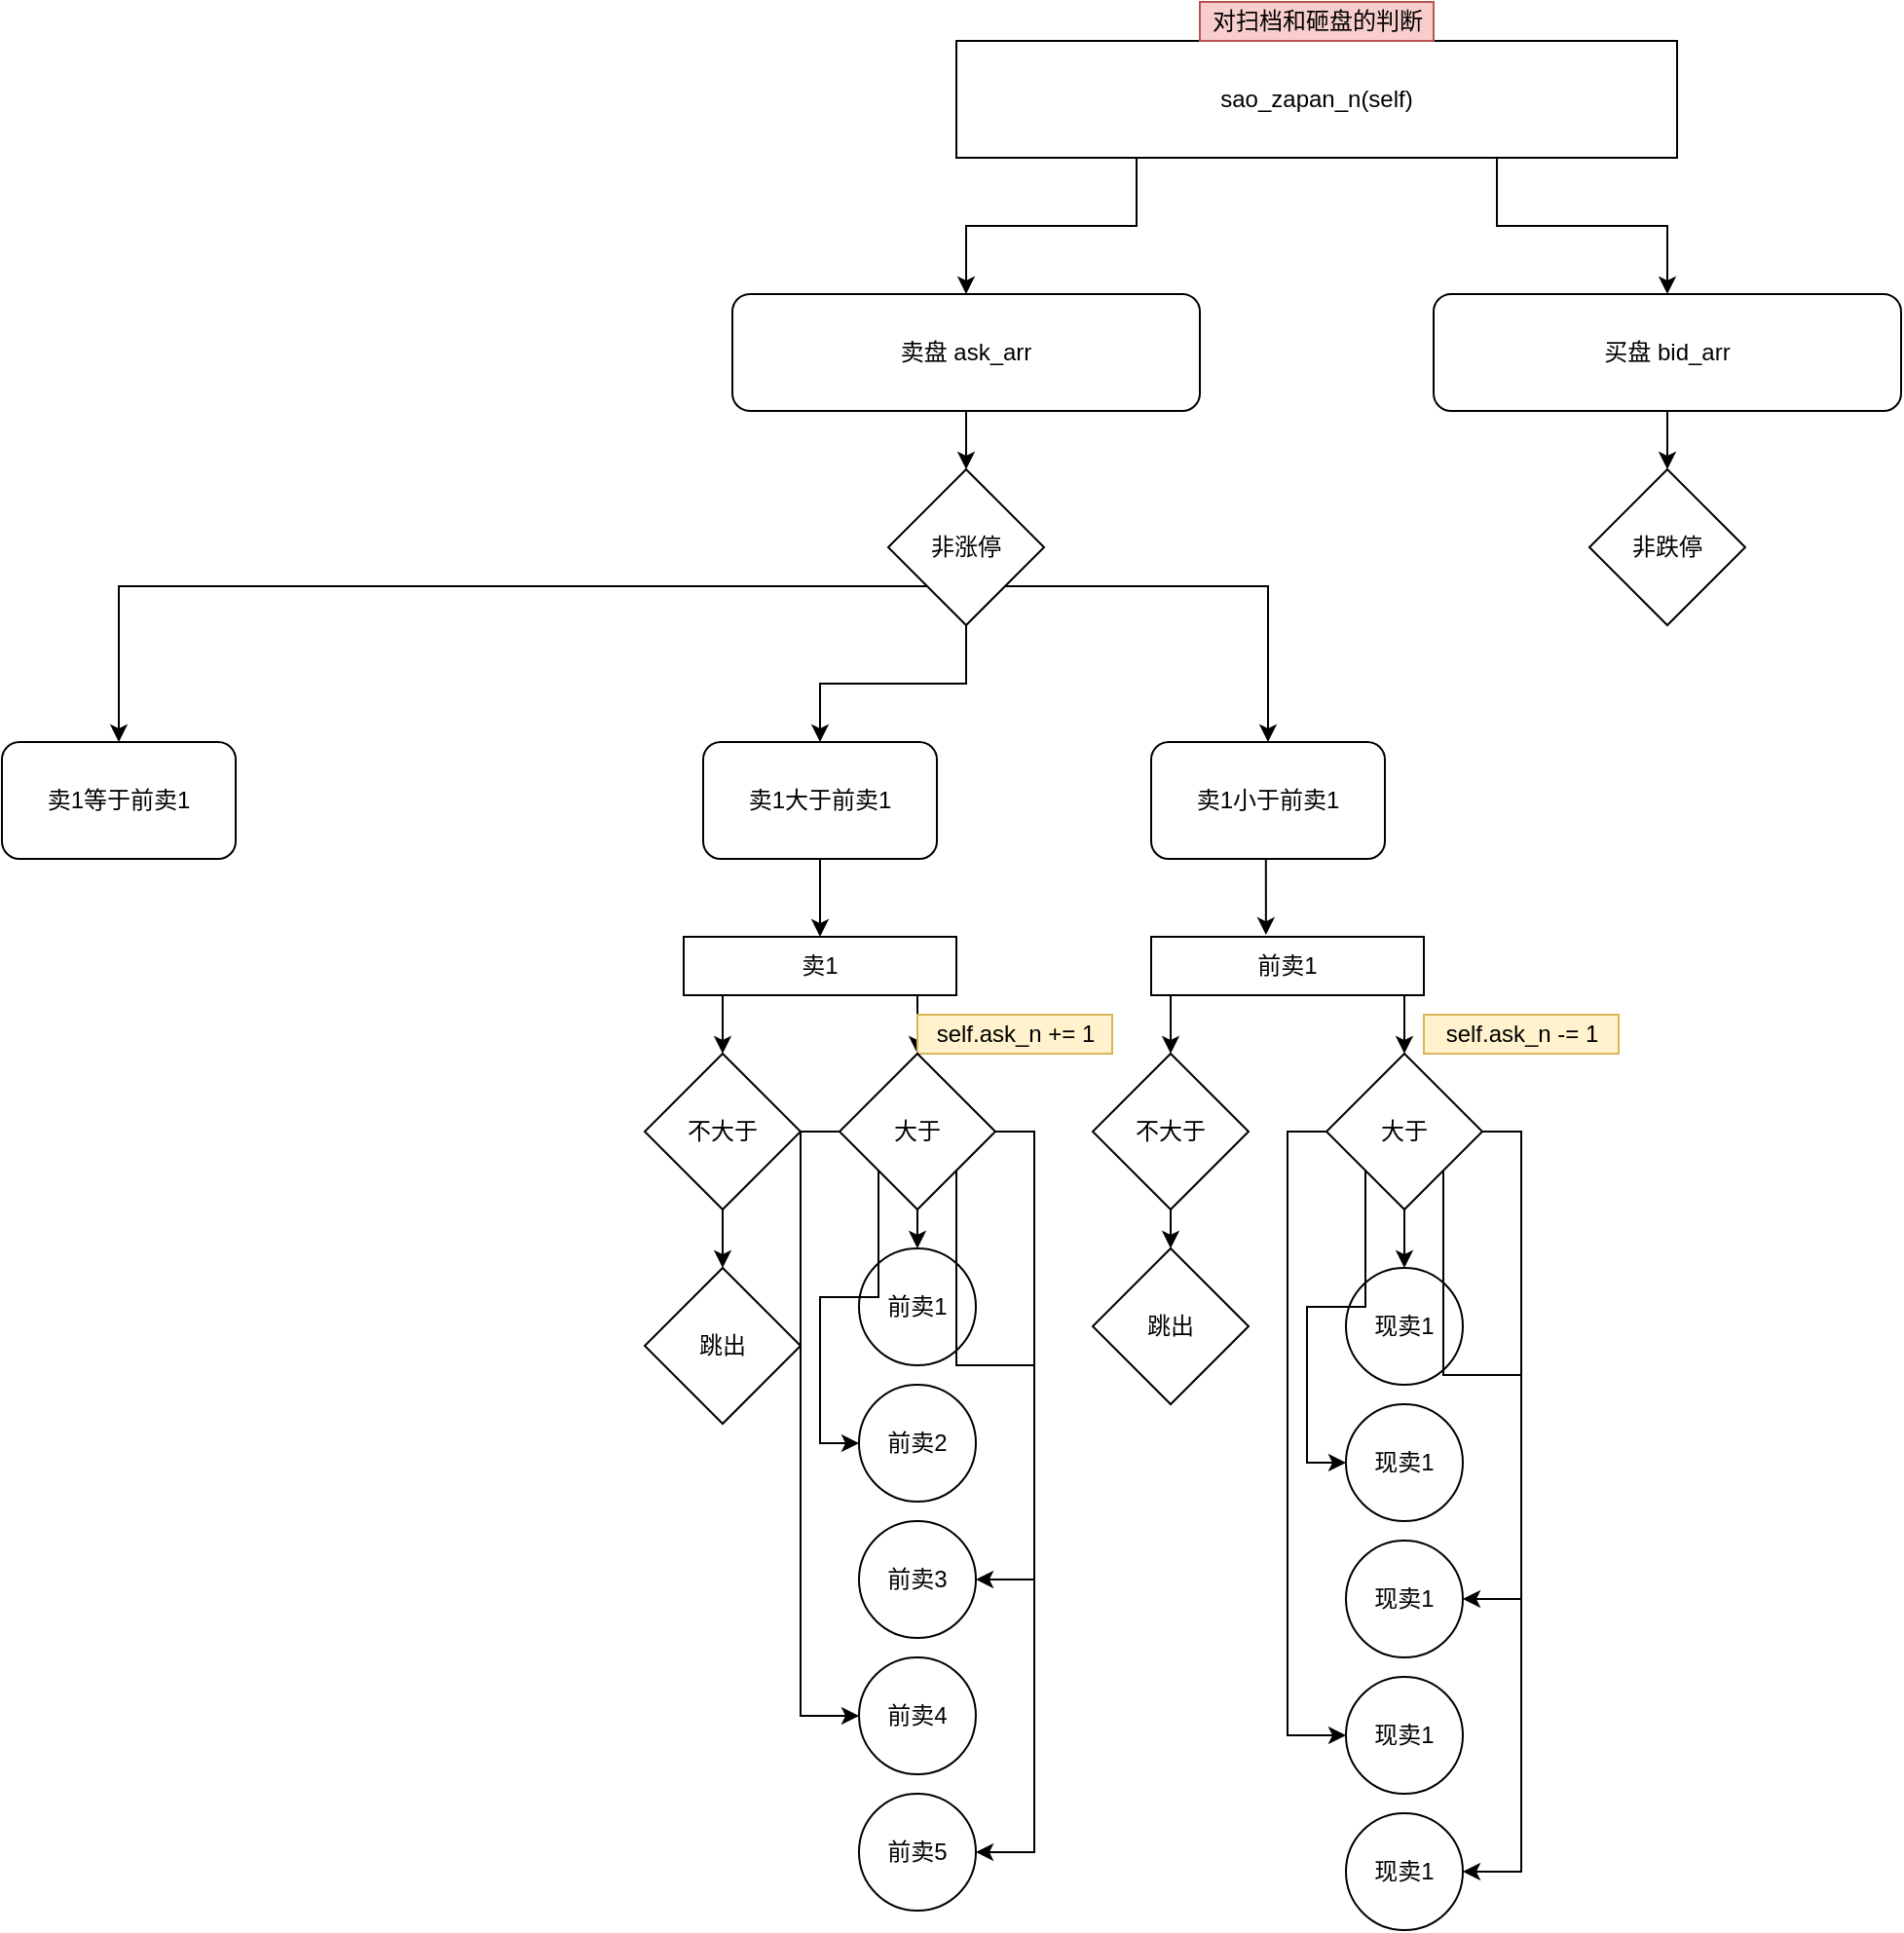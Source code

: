 <mxfile version="12.5.8" type="github">
  <diagram id="K2NmaErrW_r6HKvZp8Xs" name="Page-1">
    <mxGraphModel dx="1415" dy="830" grid="1" gridSize="10" guides="1" tooltips="1" connect="1" arrows="1" fold="1" page="1" pageScale="1" pageWidth="1920" pageHeight="1200" math="0" shadow="0">
      <root>
        <mxCell id="0"/>
        <mxCell id="1" parent="0"/>
        <mxCell id="ygMs4KsOhSDwuWLERgCy-5" style="edgeStyle=orthogonalEdgeStyle;rounded=0;orthogonalLoop=1;jettySize=auto;html=1;exitX=0.25;exitY=1;exitDx=0;exitDy=0;entryX=0.5;entryY=0;entryDx=0;entryDy=0;" edge="1" parent="1" source="ygMs4KsOhSDwuWLERgCy-1" target="ygMs4KsOhSDwuWLERgCy-3">
          <mxGeometry relative="1" as="geometry"/>
        </mxCell>
        <mxCell id="ygMs4KsOhSDwuWLERgCy-6" style="edgeStyle=orthogonalEdgeStyle;rounded=0;orthogonalLoop=1;jettySize=auto;html=1;exitX=0.75;exitY=1;exitDx=0;exitDy=0;entryX=0.5;entryY=0;entryDx=0;entryDy=0;" edge="1" parent="1" source="ygMs4KsOhSDwuWLERgCy-1" target="ygMs4KsOhSDwuWLERgCy-4">
          <mxGeometry relative="1" as="geometry"/>
        </mxCell>
        <mxCell id="ygMs4KsOhSDwuWLERgCy-1" value="sao_zapan_n(self)" style="rounded=0;whiteSpace=wrap;html=1;" vertex="1" parent="1">
          <mxGeometry x="720" y="80" width="370" height="60" as="geometry"/>
        </mxCell>
        <mxCell id="ygMs4KsOhSDwuWLERgCy-2" value="&lt;div&gt;对扫档和砸盘的判断&lt;/div&gt;" style="text;html=1;align=center;verticalAlign=middle;resizable=0;points=[];autosize=1;fillColor=#f8cecc;strokeColor=#b85450;" vertex="1" parent="1">
          <mxGeometry x="845" y="60" width="120" height="20" as="geometry"/>
        </mxCell>
        <mxCell id="ygMs4KsOhSDwuWLERgCy-8" style="edgeStyle=orthogonalEdgeStyle;rounded=0;orthogonalLoop=1;jettySize=auto;html=1;exitX=0.5;exitY=1;exitDx=0;exitDy=0;entryX=0.5;entryY=0;entryDx=0;entryDy=0;" edge="1" parent="1" source="ygMs4KsOhSDwuWLERgCy-3" target="ygMs4KsOhSDwuWLERgCy-7">
          <mxGeometry relative="1" as="geometry"/>
        </mxCell>
        <mxCell id="ygMs4KsOhSDwuWLERgCy-3" value="卖盘 ask_arr" style="rounded=1;whiteSpace=wrap;html=1;" vertex="1" parent="1">
          <mxGeometry x="605" y="210" width="240" height="60" as="geometry"/>
        </mxCell>
        <mxCell id="ygMs4KsOhSDwuWLERgCy-10" style="edgeStyle=orthogonalEdgeStyle;rounded=0;orthogonalLoop=1;jettySize=auto;html=1;exitX=0.5;exitY=1;exitDx=0;exitDy=0;entryX=0.5;entryY=0;entryDx=0;entryDy=0;" edge="1" parent="1" source="ygMs4KsOhSDwuWLERgCy-4" target="ygMs4KsOhSDwuWLERgCy-9">
          <mxGeometry relative="1" as="geometry"/>
        </mxCell>
        <mxCell id="ygMs4KsOhSDwuWLERgCy-4" value="买盘 bid_arr" style="rounded=1;whiteSpace=wrap;html=1;" vertex="1" parent="1">
          <mxGeometry x="965" y="210" width="240" height="60" as="geometry"/>
        </mxCell>
        <mxCell id="ygMs4KsOhSDwuWLERgCy-14" style="edgeStyle=orthogonalEdgeStyle;rounded=0;orthogonalLoop=1;jettySize=auto;html=1;exitX=0;exitY=1;exitDx=0;exitDy=0;entryX=0.5;entryY=0;entryDx=0;entryDy=0;" edge="1" parent="1" source="ygMs4KsOhSDwuWLERgCy-7" target="ygMs4KsOhSDwuWLERgCy-11">
          <mxGeometry relative="1" as="geometry"/>
        </mxCell>
        <mxCell id="ygMs4KsOhSDwuWLERgCy-15" style="edgeStyle=orthogonalEdgeStyle;rounded=0;orthogonalLoop=1;jettySize=auto;html=1;exitX=0.5;exitY=1;exitDx=0;exitDy=0;entryX=0.5;entryY=0;entryDx=0;entryDy=0;" edge="1" parent="1" source="ygMs4KsOhSDwuWLERgCy-7" target="ygMs4KsOhSDwuWLERgCy-12">
          <mxGeometry relative="1" as="geometry"/>
        </mxCell>
        <mxCell id="ygMs4KsOhSDwuWLERgCy-16" style="edgeStyle=orthogonalEdgeStyle;rounded=0;orthogonalLoop=1;jettySize=auto;html=1;exitX=1;exitY=1;exitDx=0;exitDy=0;entryX=0.5;entryY=0;entryDx=0;entryDy=0;" edge="1" parent="1" source="ygMs4KsOhSDwuWLERgCy-7" target="ygMs4KsOhSDwuWLERgCy-13">
          <mxGeometry relative="1" as="geometry"/>
        </mxCell>
        <mxCell id="ygMs4KsOhSDwuWLERgCy-7" value="非涨停" style="rhombus;whiteSpace=wrap;html=1;" vertex="1" parent="1">
          <mxGeometry x="685" y="300" width="80" height="80" as="geometry"/>
        </mxCell>
        <mxCell id="ygMs4KsOhSDwuWLERgCy-9" value="非跌停" style="rhombus;whiteSpace=wrap;html=1;" vertex="1" parent="1">
          <mxGeometry x="1045" y="300" width="80" height="80" as="geometry"/>
        </mxCell>
        <mxCell id="ygMs4KsOhSDwuWLERgCy-11" value="卖1等于前卖1" style="rounded=1;whiteSpace=wrap;html=1;" vertex="1" parent="1">
          <mxGeometry x="230" y="440" width="120" height="60" as="geometry"/>
        </mxCell>
        <mxCell id="ygMs4KsOhSDwuWLERgCy-21" style="edgeStyle=orthogonalEdgeStyle;rounded=0;orthogonalLoop=1;jettySize=auto;html=1;exitX=0.25;exitY=1;exitDx=0;exitDy=0;entryX=0.5;entryY=0;entryDx=0;entryDy=0;" edge="1" parent="1" source="ygMs4KsOhSDwuWLERgCy-12" target="ygMs4KsOhSDwuWLERgCy-20">
          <mxGeometry relative="1" as="geometry">
            <Array as="points">
              <mxPoint x="650" y="500"/>
            </Array>
          </mxGeometry>
        </mxCell>
        <mxCell id="ygMs4KsOhSDwuWLERgCy-12" value="卖1大于前卖1" style="rounded=1;whiteSpace=wrap;html=1;" vertex="1" parent="1">
          <mxGeometry x="590" y="440" width="120" height="60" as="geometry"/>
        </mxCell>
        <mxCell id="ygMs4KsOhSDwuWLERgCy-50" style="edgeStyle=orthogonalEdgeStyle;rounded=0;orthogonalLoop=1;jettySize=auto;html=1;exitX=0.5;exitY=1;exitDx=0;exitDy=0;entryX=0.421;entryY=-0.033;entryDx=0;entryDy=0;entryPerimeter=0;" edge="1" parent="1" source="ygMs4KsOhSDwuWLERgCy-13" target="ygMs4KsOhSDwuWLERgCy-45">
          <mxGeometry relative="1" as="geometry"/>
        </mxCell>
        <mxCell id="ygMs4KsOhSDwuWLERgCy-13" value="卖1小于前卖1" style="rounded=1;whiteSpace=wrap;html=1;" vertex="1" parent="1">
          <mxGeometry x="820" y="440" width="120" height="60" as="geometry"/>
        </mxCell>
        <mxCell id="ygMs4KsOhSDwuWLERgCy-19" value="&lt;div&gt;前卖1&lt;/div&gt;" style="ellipse;whiteSpace=wrap;html=1;aspect=fixed;" vertex="1" parent="1">
          <mxGeometry x="670" y="700" width="60" height="60" as="geometry"/>
        </mxCell>
        <mxCell id="ygMs4KsOhSDwuWLERgCy-36" style="edgeStyle=orthogonalEdgeStyle;rounded=0;orthogonalLoop=1;jettySize=auto;html=1;exitX=0.25;exitY=1;exitDx=0;exitDy=0;entryX=0.5;entryY=0;entryDx=0;entryDy=0;" edge="1" parent="1" source="ygMs4KsOhSDwuWLERgCy-20" target="ygMs4KsOhSDwuWLERgCy-32">
          <mxGeometry relative="1" as="geometry"/>
        </mxCell>
        <mxCell id="ygMs4KsOhSDwuWLERgCy-37" style="edgeStyle=orthogonalEdgeStyle;rounded=0;orthogonalLoop=1;jettySize=auto;html=1;exitX=0.75;exitY=1;exitDx=0;exitDy=0;entryX=0.5;entryY=0;entryDx=0;entryDy=0;" edge="1" parent="1" source="ygMs4KsOhSDwuWLERgCy-20" target="ygMs4KsOhSDwuWLERgCy-34">
          <mxGeometry relative="1" as="geometry"/>
        </mxCell>
        <mxCell id="ygMs4KsOhSDwuWLERgCy-20" value="&lt;div&gt;卖1&lt;/div&gt;" style="rounded=0;whiteSpace=wrap;html=1;" vertex="1" parent="1">
          <mxGeometry x="580" y="540" width="140" height="30" as="geometry"/>
        </mxCell>
        <mxCell id="ygMs4KsOhSDwuWLERgCy-22" value="&lt;div&gt;前卖3&lt;/div&gt;" style="ellipse;whiteSpace=wrap;html=1;aspect=fixed;" vertex="1" parent="1">
          <mxGeometry x="670" y="840" width="60" height="60" as="geometry"/>
        </mxCell>
        <mxCell id="ygMs4KsOhSDwuWLERgCy-23" value="&lt;div&gt;前卖2&lt;/div&gt;" style="ellipse;whiteSpace=wrap;html=1;aspect=fixed;" vertex="1" parent="1">
          <mxGeometry x="670" y="770" width="60" height="60" as="geometry"/>
        </mxCell>
        <mxCell id="ygMs4KsOhSDwuWLERgCy-24" value="&lt;div&gt;前卖4&lt;/div&gt;" style="ellipse;whiteSpace=wrap;html=1;aspect=fixed;" vertex="1" parent="1">
          <mxGeometry x="670" y="910" width="60" height="60" as="geometry"/>
        </mxCell>
        <mxCell id="ygMs4KsOhSDwuWLERgCy-25" value="&lt;div&gt;前卖5&lt;/div&gt;" style="ellipse;whiteSpace=wrap;html=1;aspect=fixed;" vertex="1" parent="1">
          <mxGeometry x="670" y="980" width="60" height="60" as="geometry"/>
        </mxCell>
        <mxCell id="ygMs4KsOhSDwuWLERgCy-27" value="self.ask_n += 1" style="text;html=1;align=center;verticalAlign=middle;resizable=0;points=[];autosize=1;fillColor=#fff2cc;strokeColor=#d6b656;" vertex="1" parent="1">
          <mxGeometry x="700" y="580" width="100" height="20" as="geometry"/>
        </mxCell>
        <mxCell id="ygMs4KsOhSDwuWLERgCy-39" style="edgeStyle=orthogonalEdgeStyle;rounded=0;orthogonalLoop=1;jettySize=auto;html=1;exitX=0.5;exitY=1;exitDx=0;exitDy=0;entryX=0.5;entryY=0;entryDx=0;entryDy=0;" edge="1" parent="1" source="ygMs4KsOhSDwuWLERgCy-32" target="ygMs4KsOhSDwuWLERgCy-38">
          <mxGeometry relative="1" as="geometry"/>
        </mxCell>
        <mxCell id="ygMs4KsOhSDwuWLERgCy-32" value="&lt;div&gt;不大于&lt;/div&gt;" style="rhombus;whiteSpace=wrap;html=1;" vertex="1" parent="1">
          <mxGeometry x="560" y="600" width="80" height="80" as="geometry"/>
        </mxCell>
        <mxCell id="ygMs4KsOhSDwuWLERgCy-40" style="edgeStyle=orthogonalEdgeStyle;rounded=0;orthogonalLoop=1;jettySize=auto;html=1;exitX=0.5;exitY=1;exitDx=0;exitDy=0;entryX=0.5;entryY=0;entryDx=0;entryDy=0;" edge="1" parent="1" source="ygMs4KsOhSDwuWLERgCy-34" target="ygMs4KsOhSDwuWLERgCy-19">
          <mxGeometry relative="1" as="geometry"/>
        </mxCell>
        <mxCell id="ygMs4KsOhSDwuWLERgCy-41" style="edgeStyle=orthogonalEdgeStyle;rounded=0;orthogonalLoop=1;jettySize=auto;html=1;exitX=0;exitY=1;exitDx=0;exitDy=0;entryX=0;entryY=0.5;entryDx=0;entryDy=0;" edge="1" parent="1" source="ygMs4KsOhSDwuWLERgCy-34" target="ygMs4KsOhSDwuWLERgCy-23">
          <mxGeometry relative="1" as="geometry"/>
        </mxCell>
        <mxCell id="ygMs4KsOhSDwuWLERgCy-42" style="edgeStyle=orthogonalEdgeStyle;rounded=0;orthogonalLoop=1;jettySize=auto;html=1;exitX=1;exitY=1;exitDx=0;exitDy=0;entryX=1;entryY=0.5;entryDx=0;entryDy=0;" edge="1" parent="1" source="ygMs4KsOhSDwuWLERgCy-34" target="ygMs4KsOhSDwuWLERgCy-22">
          <mxGeometry relative="1" as="geometry"/>
        </mxCell>
        <mxCell id="ygMs4KsOhSDwuWLERgCy-43" style="edgeStyle=orthogonalEdgeStyle;rounded=0;orthogonalLoop=1;jettySize=auto;html=1;exitX=0;exitY=0.5;exitDx=0;exitDy=0;entryX=0;entryY=0.5;entryDx=0;entryDy=0;" edge="1" parent="1" source="ygMs4KsOhSDwuWLERgCy-34" target="ygMs4KsOhSDwuWLERgCy-24">
          <mxGeometry relative="1" as="geometry"/>
        </mxCell>
        <mxCell id="ygMs4KsOhSDwuWLERgCy-44" style="edgeStyle=orthogonalEdgeStyle;rounded=0;orthogonalLoop=1;jettySize=auto;html=1;exitX=1;exitY=0.5;exitDx=0;exitDy=0;entryX=1;entryY=0.5;entryDx=0;entryDy=0;" edge="1" parent="1" source="ygMs4KsOhSDwuWLERgCy-34" target="ygMs4KsOhSDwuWLERgCy-25">
          <mxGeometry relative="1" as="geometry"/>
        </mxCell>
        <mxCell id="ygMs4KsOhSDwuWLERgCy-34" value="&lt;div&gt;大于&lt;/div&gt;" style="rhombus;whiteSpace=wrap;html=1;" vertex="1" parent="1">
          <mxGeometry x="660" y="600" width="80" height="80" as="geometry"/>
        </mxCell>
        <mxCell id="ygMs4KsOhSDwuWLERgCy-38" value="跳出" style="rhombus;whiteSpace=wrap;html=1;" vertex="1" parent="1">
          <mxGeometry x="560" y="710" width="80" height="80" as="geometry"/>
        </mxCell>
        <mxCell id="ygMs4KsOhSDwuWLERgCy-49" style="edgeStyle=orthogonalEdgeStyle;rounded=0;orthogonalLoop=1;jettySize=auto;html=1;exitX=0.25;exitY=1;exitDx=0;exitDy=0;entryX=0.5;entryY=0;entryDx=0;entryDy=0;" edge="1" parent="1" source="ygMs4KsOhSDwuWLERgCy-45" target="ygMs4KsOhSDwuWLERgCy-47">
          <mxGeometry relative="1" as="geometry"/>
        </mxCell>
        <mxCell id="ygMs4KsOhSDwuWLERgCy-54" style="edgeStyle=orthogonalEdgeStyle;rounded=0;orthogonalLoop=1;jettySize=auto;html=1;exitX=0.75;exitY=1;exitDx=0;exitDy=0;entryX=0.5;entryY=0;entryDx=0;entryDy=0;" edge="1" parent="1" source="ygMs4KsOhSDwuWLERgCy-45" target="ygMs4KsOhSDwuWLERgCy-52">
          <mxGeometry relative="1" as="geometry"/>
        </mxCell>
        <mxCell id="ygMs4KsOhSDwuWLERgCy-45" value="前卖1" style="rounded=0;whiteSpace=wrap;html=1;" vertex="1" parent="1">
          <mxGeometry x="820" y="540" width="140" height="30" as="geometry"/>
        </mxCell>
        <mxCell id="ygMs4KsOhSDwuWLERgCy-46" value="&lt;div&gt;现卖1&lt;/div&gt;" style="ellipse;whiteSpace=wrap;html=1;aspect=fixed;" vertex="1" parent="1">
          <mxGeometry x="920" y="710" width="60" height="60" as="geometry"/>
        </mxCell>
        <mxCell id="ygMs4KsOhSDwuWLERgCy-51" style="edgeStyle=orthogonalEdgeStyle;rounded=0;orthogonalLoop=1;jettySize=auto;html=1;exitX=0.5;exitY=1;exitDx=0;exitDy=0;entryX=0.5;entryY=0;entryDx=0;entryDy=0;" edge="1" parent="1" source="ygMs4KsOhSDwuWLERgCy-47" target="ygMs4KsOhSDwuWLERgCy-48">
          <mxGeometry relative="1" as="geometry"/>
        </mxCell>
        <mxCell id="ygMs4KsOhSDwuWLERgCy-47" value="&lt;div&gt;不大于&lt;/div&gt;" style="rhombus;whiteSpace=wrap;html=1;" vertex="1" parent="1">
          <mxGeometry x="790" y="600" width="80" height="80" as="geometry"/>
        </mxCell>
        <mxCell id="ygMs4KsOhSDwuWLERgCy-48" value="跳出" style="rhombus;whiteSpace=wrap;html=1;" vertex="1" parent="1">
          <mxGeometry x="790" y="700" width="80" height="80" as="geometry"/>
        </mxCell>
        <mxCell id="ygMs4KsOhSDwuWLERgCy-59" style="edgeStyle=orthogonalEdgeStyle;rounded=0;orthogonalLoop=1;jettySize=auto;html=1;exitX=0.5;exitY=1;exitDx=0;exitDy=0;entryX=0.5;entryY=0;entryDx=0;entryDy=0;" edge="1" parent="1" source="ygMs4KsOhSDwuWLERgCy-52" target="ygMs4KsOhSDwuWLERgCy-46">
          <mxGeometry relative="1" as="geometry"/>
        </mxCell>
        <mxCell id="ygMs4KsOhSDwuWLERgCy-60" style="edgeStyle=orthogonalEdgeStyle;rounded=0;orthogonalLoop=1;jettySize=auto;html=1;exitX=0;exitY=1;exitDx=0;exitDy=0;entryX=0;entryY=0.5;entryDx=0;entryDy=0;" edge="1" parent="1" source="ygMs4KsOhSDwuWLERgCy-52" target="ygMs4KsOhSDwuWLERgCy-55">
          <mxGeometry relative="1" as="geometry"/>
        </mxCell>
        <mxCell id="ygMs4KsOhSDwuWLERgCy-61" style="edgeStyle=orthogonalEdgeStyle;rounded=0;orthogonalLoop=1;jettySize=auto;html=1;exitX=1;exitY=1;exitDx=0;exitDy=0;entryX=1;entryY=0.5;entryDx=0;entryDy=0;" edge="1" parent="1" source="ygMs4KsOhSDwuWLERgCy-52" target="ygMs4KsOhSDwuWLERgCy-56">
          <mxGeometry relative="1" as="geometry"/>
        </mxCell>
        <mxCell id="ygMs4KsOhSDwuWLERgCy-62" style="edgeStyle=orthogonalEdgeStyle;rounded=0;orthogonalLoop=1;jettySize=auto;html=1;exitX=0;exitY=0.5;exitDx=0;exitDy=0;entryX=0;entryY=0.5;entryDx=0;entryDy=0;" edge="1" parent="1" source="ygMs4KsOhSDwuWLERgCy-52" target="ygMs4KsOhSDwuWLERgCy-57">
          <mxGeometry relative="1" as="geometry"/>
        </mxCell>
        <mxCell id="ygMs4KsOhSDwuWLERgCy-63" style="edgeStyle=orthogonalEdgeStyle;rounded=0;orthogonalLoop=1;jettySize=auto;html=1;exitX=1;exitY=0.5;exitDx=0;exitDy=0;entryX=1;entryY=0.5;entryDx=0;entryDy=0;" edge="1" parent="1" source="ygMs4KsOhSDwuWLERgCy-52" target="ygMs4KsOhSDwuWLERgCy-58">
          <mxGeometry relative="1" as="geometry"/>
        </mxCell>
        <mxCell id="ygMs4KsOhSDwuWLERgCy-52" value="&lt;div&gt;大于&lt;/div&gt;" style="rhombus;whiteSpace=wrap;html=1;" vertex="1" parent="1">
          <mxGeometry x="910" y="600" width="80" height="80" as="geometry"/>
        </mxCell>
        <mxCell id="ygMs4KsOhSDwuWLERgCy-55" value="&lt;div&gt;现卖1&lt;/div&gt;" style="ellipse;whiteSpace=wrap;html=1;aspect=fixed;" vertex="1" parent="1">
          <mxGeometry x="920" y="780" width="60" height="60" as="geometry"/>
        </mxCell>
        <mxCell id="ygMs4KsOhSDwuWLERgCy-56" value="&lt;div&gt;现卖1&lt;/div&gt;" style="ellipse;whiteSpace=wrap;html=1;aspect=fixed;" vertex="1" parent="1">
          <mxGeometry x="920" y="850" width="60" height="60" as="geometry"/>
        </mxCell>
        <mxCell id="ygMs4KsOhSDwuWLERgCy-57" value="&lt;div&gt;现卖1&lt;/div&gt;" style="ellipse;whiteSpace=wrap;html=1;aspect=fixed;" vertex="1" parent="1">
          <mxGeometry x="920" y="920" width="60" height="60" as="geometry"/>
        </mxCell>
        <mxCell id="ygMs4KsOhSDwuWLERgCy-58" value="&lt;div&gt;现卖1&lt;/div&gt;" style="ellipse;whiteSpace=wrap;html=1;aspect=fixed;" vertex="1" parent="1">
          <mxGeometry x="920" y="990" width="60" height="60" as="geometry"/>
        </mxCell>
        <mxCell id="ygMs4KsOhSDwuWLERgCy-64" value="self.ask_n -= 1" style="text;html=1;align=center;verticalAlign=middle;resizable=0;points=[];autosize=1;fillColor=#fff2cc;strokeColor=#d6b656;" vertex="1" parent="1">
          <mxGeometry x="960" y="580" width="100" height="20" as="geometry"/>
        </mxCell>
      </root>
    </mxGraphModel>
  </diagram>
</mxfile>
